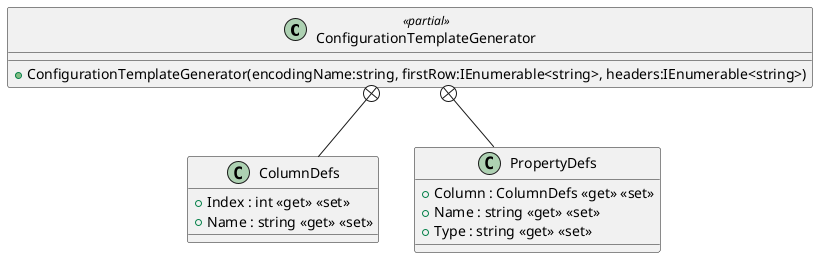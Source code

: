 @startuml
class ConfigurationTemplateGenerator <<partial>> {
    + ConfigurationTemplateGenerator(encodingName:string, firstRow:IEnumerable<string>, headers:IEnumerable<string>)
}
class ColumnDefs {
    + Index : int <<get>> <<set>>
    + Name : string <<get>> <<set>>
}
ConfigurationTemplateGenerator +-- ColumnDefs
class PropertyDefs {
    + Column : ColumnDefs <<get>> <<set>>
    + Name : string <<get>> <<set>>
    + Type : string <<get>> <<set>>
}
ConfigurationTemplateGenerator +-- PropertyDefs
@enduml
